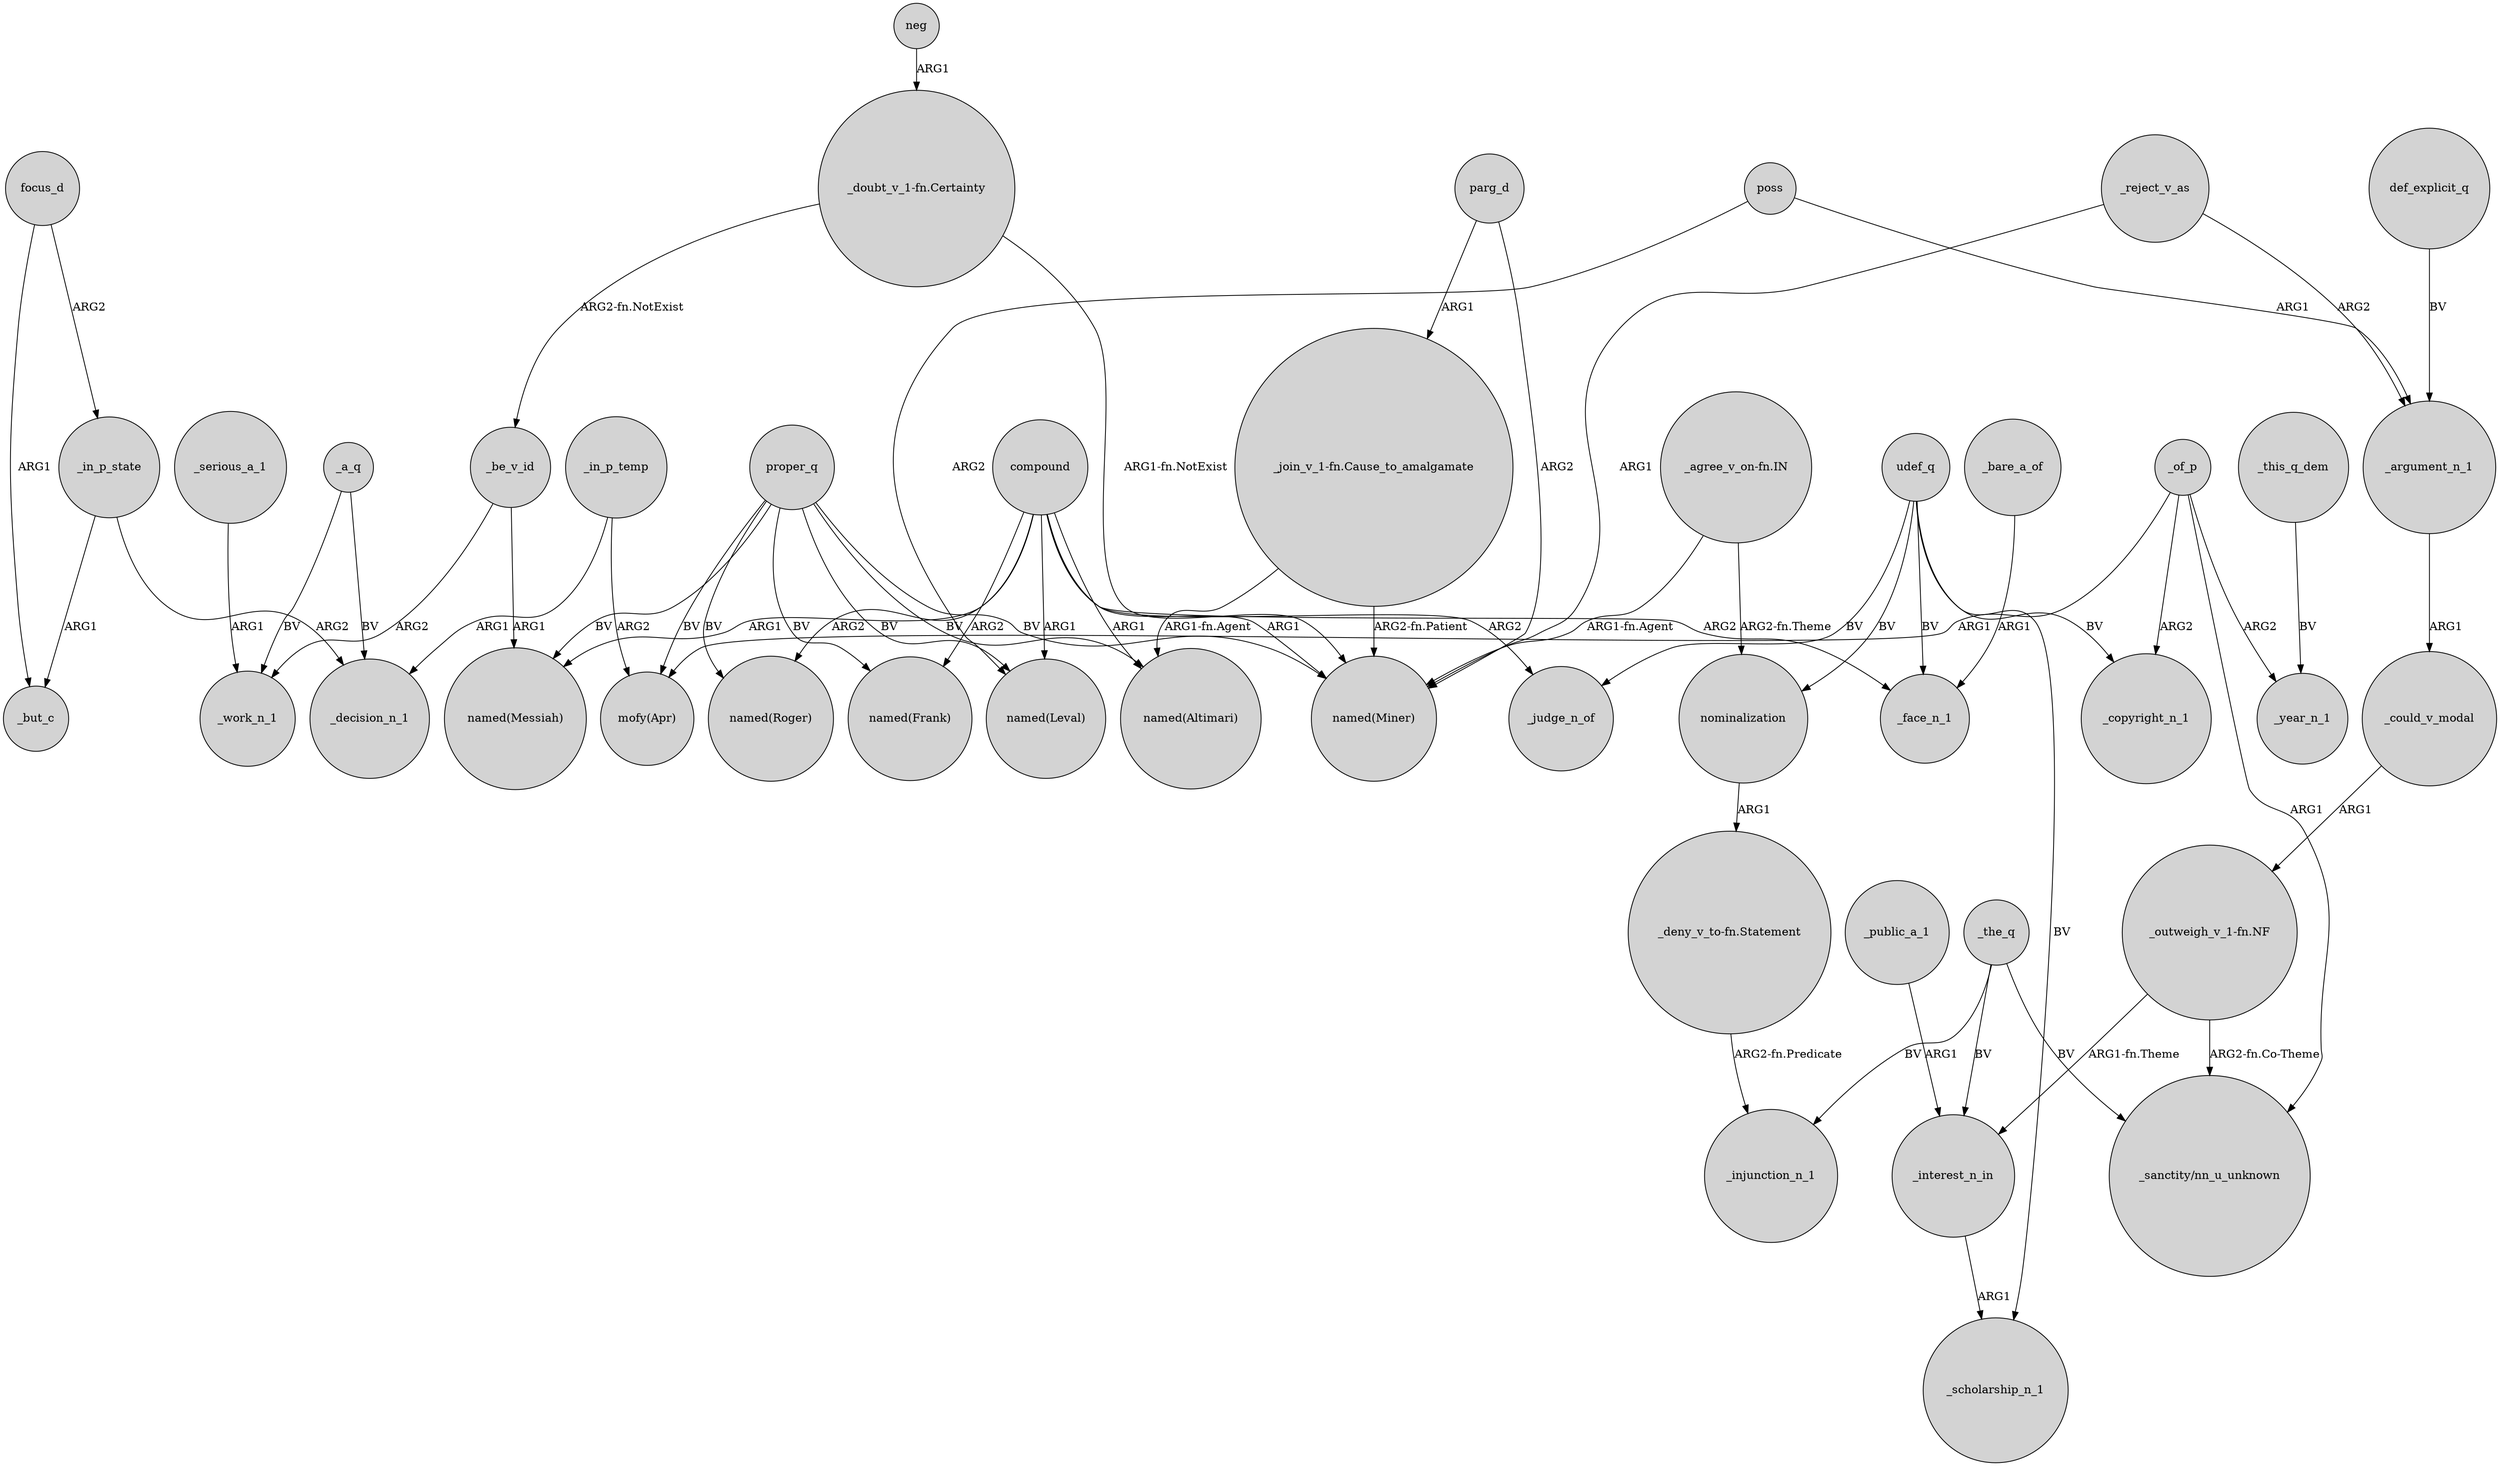 digraph {
	node [shape=circle style=filled]
	proper_q -> "named(Messiah)" [label=BV]
	_of_p -> _copyright_n_1 [label=ARG2]
	_in_p_temp -> _decision_n_1 [label=ARG1]
	udef_q -> _face_n_1 [label=BV]
	parg_d -> "_join_v_1-fn.Cause_to_amalgamate" [label=ARG1]
	_be_v_id -> _work_n_1 [label=ARG2]
	"_agree_v_on-fn.IN" -> nominalization [label="ARG2-fn.Theme"]
	compound -> _face_n_1 [label=ARG2]
	_argument_n_1 -> _could_v_modal [label=ARG1]
	_the_q -> _interest_n_in [label=BV]
	_of_p -> _year_n_1 [label=ARG2]
	"_outweigh_v_1-fn.NF" -> _interest_n_in [label="ARG1-fn.Theme"]
	compound -> _judge_n_of [label=ARG2]
	_a_q -> _work_n_1 [label=BV]
	focus_d -> _in_p_state [label=ARG2]
	_could_v_modal -> "_outweigh_v_1-fn.NF" [label=ARG1]
	_bare_a_of -> _face_n_1 [label=ARG1]
	compound -> "named(Miner)" [label=ARG1]
	proper_q -> "mofy(Apr)" [label=BV]
	nominalization -> "_deny_v_to-fn.Statement" [label=ARG1]
	_be_v_id -> "named(Messiah)" [label=ARG1]
	parg_d -> "named(Miner)" [label=ARG2]
	_the_q -> _injunction_n_1 [label=BV]
	proper_q -> "named(Frank)" [label=BV]
	"_doubt_v_1-fn.Certainty" -> "named(Miner)" [label="ARG1-fn.NotExist"]
	"_join_v_1-fn.Cause_to_amalgamate" -> "named(Miner)" [label="ARG2-fn.Patient"]
	udef_q -> _judge_n_of [label=BV]
	udef_q -> _scholarship_n_1 [label=BV]
	_in_p_state -> _but_c [label=ARG1]
	_interest_n_in -> _scholarship_n_1 [label=ARG1]
	neg -> "_doubt_v_1-fn.Certainty" [label=ARG1]
	"_outweigh_v_1-fn.NF" -> "_sanctity/nn_u_unknown" [label="ARG2-fn.Co-Theme"]
	compound -> "named(Roger)" [label=ARG2]
	_public_a_1 -> _interest_n_in [label=ARG1]
	compound -> "named(Messiah)" [label=ARG1]
	_a_q -> _decision_n_1 [label=BV]
	_in_p_temp -> "mofy(Apr)" [label=ARG2]
	compound -> "named(Leval)" [label=ARG1]
	poss -> _argument_n_1 [label=ARG1]
	proper_q -> "named(Miner)" [label=BV]
	_reject_v_as -> _argument_n_1 [label=ARG2]
	_of_p -> "_sanctity/nn_u_unknown" [label=ARG1]
	udef_q -> nominalization [label=BV]
	proper_q -> "named(Leval)" [label=BV]
	_of_p -> "mofy(Apr)" [label=ARG1]
	proper_q -> "named(Roger)" [label=BV]
	_the_q -> "_sanctity/nn_u_unknown" [label=BV]
	"_doubt_v_1-fn.Certainty" -> _be_v_id [label="ARG2-fn.NotExist"]
	proper_q -> "named(Altimari)" [label=BV]
	_serious_a_1 -> _work_n_1 [label=ARG1]
	poss -> "named(Leval)" [label=ARG2]
	udef_q -> _copyright_n_1 [label=BV]
	_in_p_state -> _decision_n_1 [label=ARG2]
	focus_d -> _but_c [label=ARG1]
	"_deny_v_to-fn.Statement" -> _injunction_n_1 [label="ARG2-fn.Predicate"]
	def_explicit_q -> _argument_n_1 [label=BV]
	_reject_v_as -> "named(Miner)" [label=ARG1]
	compound -> "named(Frank)" [label=ARG2]
	"_agree_v_on-fn.IN" -> "named(Miner)" [label="ARG1-fn.Agent"]
	compound -> "named(Altimari)" [label=ARG1]
	"_join_v_1-fn.Cause_to_amalgamate" -> "named(Altimari)" [label="ARG1-fn.Agent"]
	_this_q_dem -> _year_n_1 [label=BV]
}
